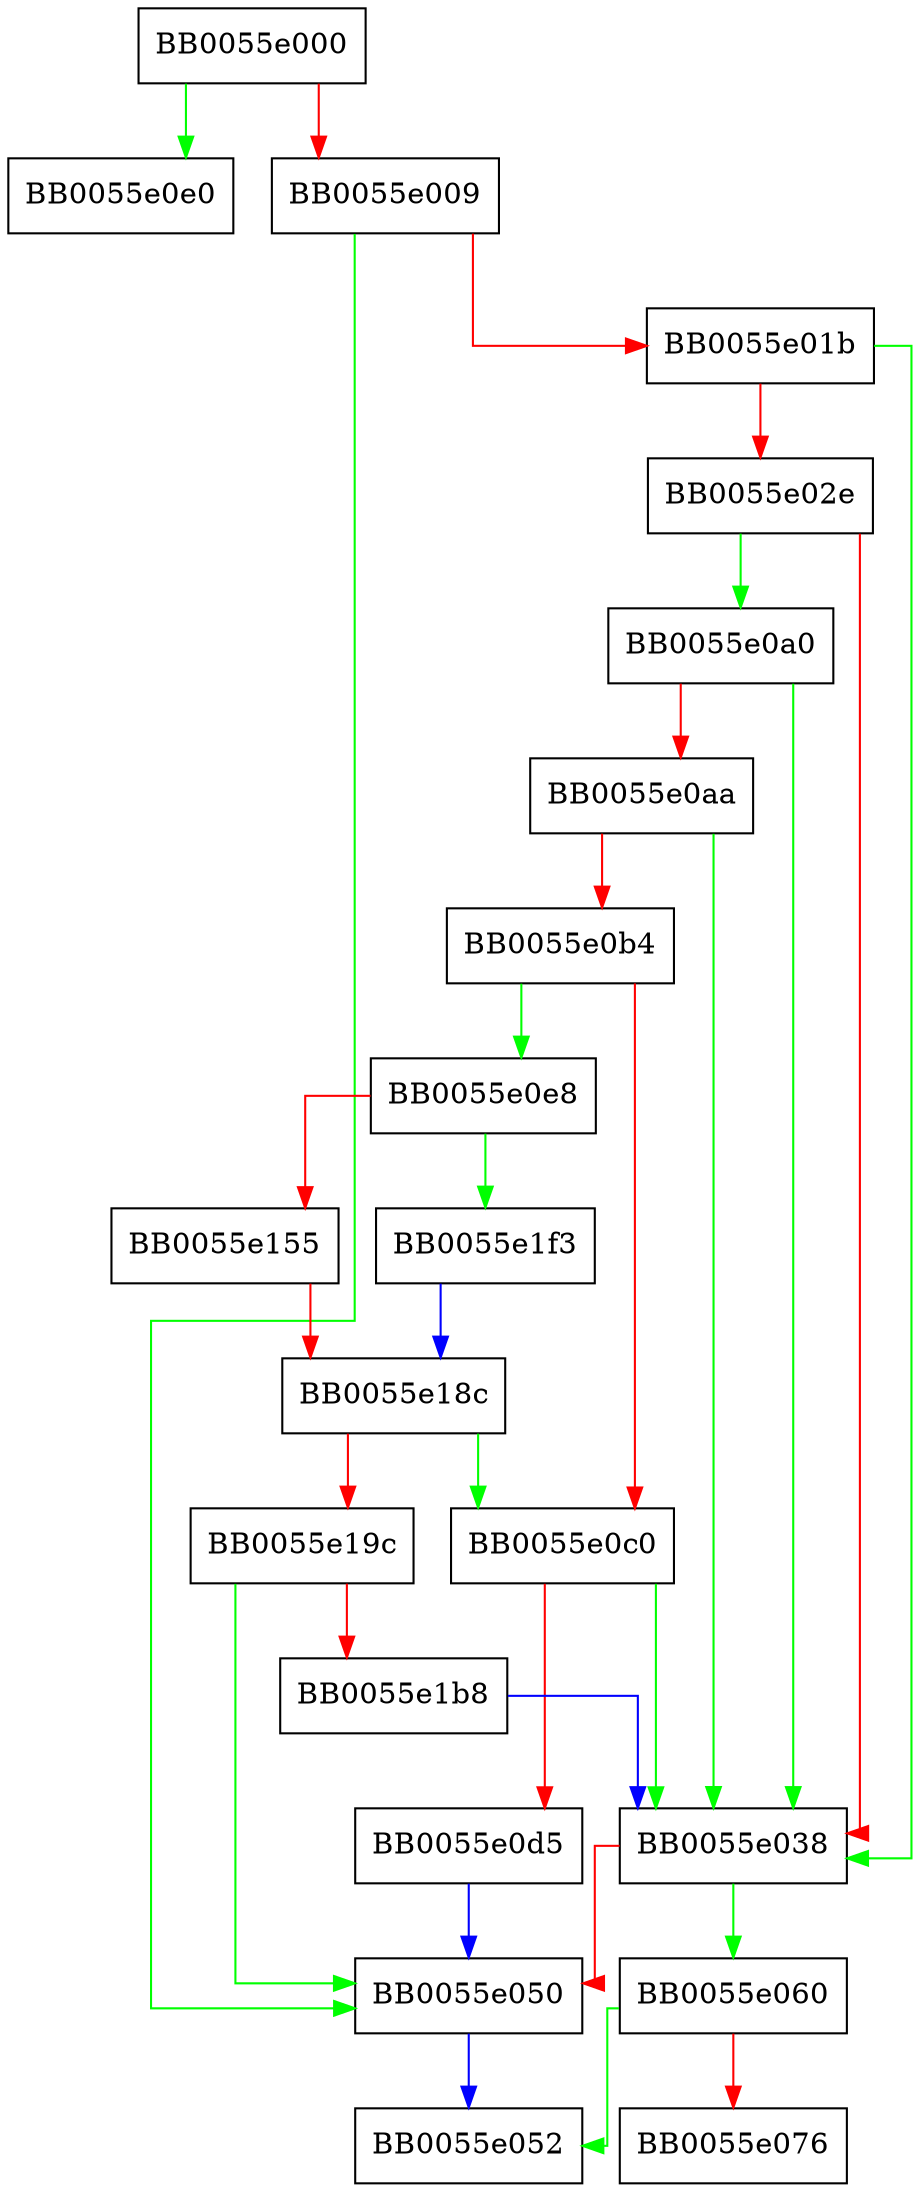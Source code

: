 digraph ossl_cmp_msg_add_extraCerts {
  node [shape="box"];
  graph [splines=ortho];
  BB0055e000 -> BB0055e0e0 [color="green"];
  BB0055e000 -> BB0055e009 [color="red"];
  BB0055e009 -> BB0055e050 [color="green"];
  BB0055e009 -> BB0055e01b [color="red"];
  BB0055e01b -> BB0055e038 [color="green"];
  BB0055e01b -> BB0055e02e [color="red"];
  BB0055e02e -> BB0055e0a0 [color="green"];
  BB0055e02e -> BB0055e038 [color="red"];
  BB0055e038 -> BB0055e060 [color="green"];
  BB0055e038 -> BB0055e050 [color="red"];
  BB0055e050 -> BB0055e052 [color="blue"];
  BB0055e060 -> BB0055e052 [color="green"];
  BB0055e060 -> BB0055e076 [color="red"];
  BB0055e0a0 -> BB0055e038 [color="green"];
  BB0055e0a0 -> BB0055e0aa [color="red"];
  BB0055e0aa -> BB0055e038 [color="green"];
  BB0055e0aa -> BB0055e0b4 [color="red"];
  BB0055e0b4 -> BB0055e0e8 [color="green"];
  BB0055e0b4 -> BB0055e0c0 [color="red"];
  BB0055e0c0 -> BB0055e038 [color="green"];
  BB0055e0c0 -> BB0055e0d5 [color="red"];
  BB0055e0d5 -> BB0055e050 [color="blue"];
  BB0055e0e8 -> BB0055e1f3 [color="green"];
  BB0055e0e8 -> BB0055e155 [color="red"];
  BB0055e155 -> BB0055e18c [color="red"];
  BB0055e18c -> BB0055e0c0 [color="green"];
  BB0055e18c -> BB0055e19c [color="red"];
  BB0055e19c -> BB0055e050 [color="green"];
  BB0055e19c -> BB0055e1b8 [color="red"];
  BB0055e1b8 -> BB0055e038 [color="blue"];
  BB0055e1f3 -> BB0055e18c [color="blue"];
}